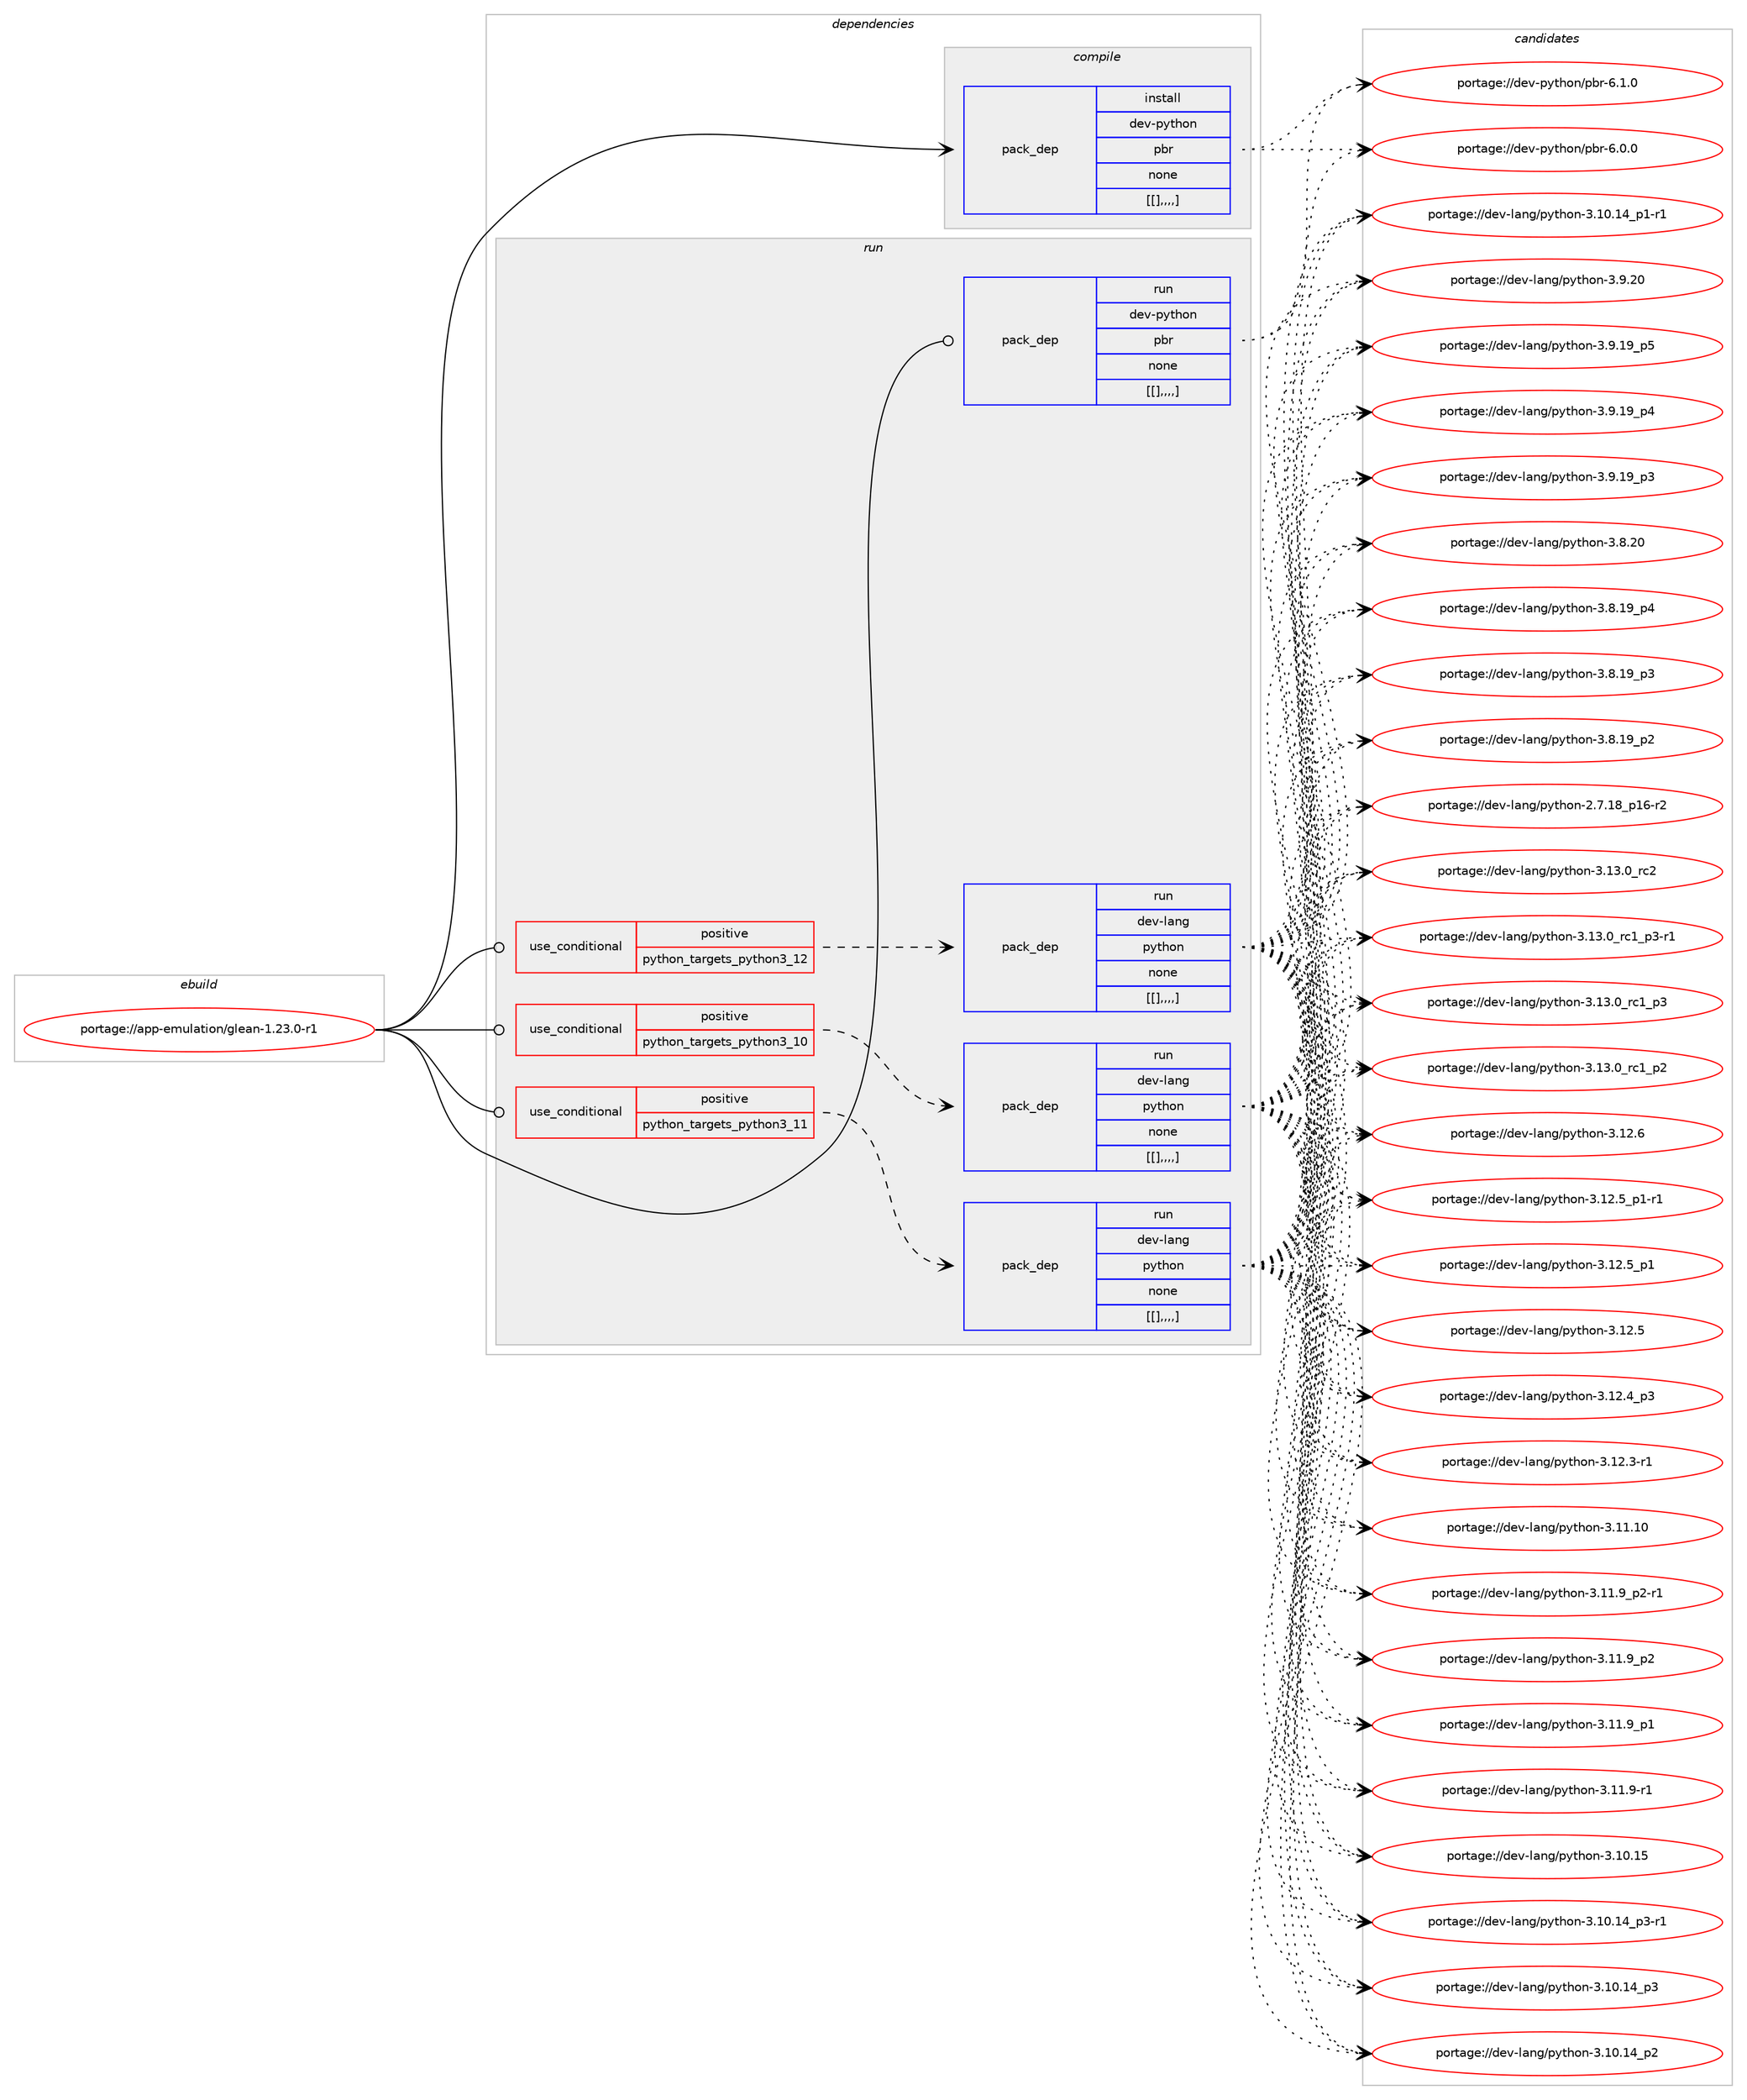 digraph prolog {

# *************
# Graph options
# *************

newrank=true;
concentrate=true;
compound=true;
graph [rankdir=LR,fontname=Helvetica,fontsize=10,ranksep=1.5];#, ranksep=2.5, nodesep=0.2];
edge  [arrowhead=vee];
node  [fontname=Helvetica,fontsize=10];

# **********
# The ebuild
# **********

subgraph cluster_leftcol {
color=gray;
label=<<i>ebuild</i>>;
id [label="portage://app-emulation/glean-1.23.0-r1", color=red, width=4, href="../app-emulation/glean-1.23.0-r1.svg"];
}

# ****************
# The dependencies
# ****************

subgraph cluster_midcol {
color=gray;
label=<<i>dependencies</i>>;
subgraph cluster_compile {
fillcolor="#eeeeee";
style=filled;
label=<<i>compile</i>>;
subgraph pack17999 {
dependency24824 [label=<<TABLE BORDER="0" CELLBORDER="1" CELLSPACING="0" CELLPADDING="4" WIDTH="220"><TR><TD ROWSPAN="6" CELLPADDING="30">pack_dep</TD></TR><TR><TD WIDTH="110">install</TD></TR><TR><TD>dev-python</TD></TR><TR><TD>pbr</TD></TR><TR><TD>none</TD></TR><TR><TD>[[],,,,]</TD></TR></TABLE>>, shape=none, color=blue];
}
id:e -> dependency24824:w [weight=20,style="solid",arrowhead="vee"];
}
subgraph cluster_compileandrun {
fillcolor="#eeeeee";
style=filled;
label=<<i>compile and run</i>>;
}
subgraph cluster_run {
fillcolor="#eeeeee";
style=filled;
label=<<i>run</i>>;
subgraph cond6671 {
dependency24825 [label=<<TABLE BORDER="0" CELLBORDER="1" CELLSPACING="0" CELLPADDING="4"><TR><TD ROWSPAN="3" CELLPADDING="10">use_conditional</TD></TR><TR><TD>positive</TD></TR><TR><TD>python_targets_python3_10</TD></TR></TABLE>>, shape=none, color=red];
subgraph pack18000 {
dependency24826 [label=<<TABLE BORDER="0" CELLBORDER="1" CELLSPACING="0" CELLPADDING="4" WIDTH="220"><TR><TD ROWSPAN="6" CELLPADDING="30">pack_dep</TD></TR><TR><TD WIDTH="110">run</TD></TR><TR><TD>dev-lang</TD></TR><TR><TD>python</TD></TR><TR><TD>none</TD></TR><TR><TD>[[],,,,]</TD></TR></TABLE>>, shape=none, color=blue];
}
dependency24825:e -> dependency24826:w [weight=20,style="dashed",arrowhead="vee"];
}
id:e -> dependency24825:w [weight=20,style="solid",arrowhead="odot"];
subgraph cond6672 {
dependency24827 [label=<<TABLE BORDER="0" CELLBORDER="1" CELLSPACING="0" CELLPADDING="4"><TR><TD ROWSPAN="3" CELLPADDING="10">use_conditional</TD></TR><TR><TD>positive</TD></TR><TR><TD>python_targets_python3_11</TD></TR></TABLE>>, shape=none, color=red];
subgraph pack18001 {
dependency24828 [label=<<TABLE BORDER="0" CELLBORDER="1" CELLSPACING="0" CELLPADDING="4" WIDTH="220"><TR><TD ROWSPAN="6" CELLPADDING="30">pack_dep</TD></TR><TR><TD WIDTH="110">run</TD></TR><TR><TD>dev-lang</TD></TR><TR><TD>python</TD></TR><TR><TD>none</TD></TR><TR><TD>[[],,,,]</TD></TR></TABLE>>, shape=none, color=blue];
}
dependency24827:e -> dependency24828:w [weight=20,style="dashed",arrowhead="vee"];
}
id:e -> dependency24827:w [weight=20,style="solid",arrowhead="odot"];
subgraph cond6673 {
dependency24829 [label=<<TABLE BORDER="0" CELLBORDER="1" CELLSPACING="0" CELLPADDING="4"><TR><TD ROWSPAN="3" CELLPADDING="10">use_conditional</TD></TR><TR><TD>positive</TD></TR><TR><TD>python_targets_python3_12</TD></TR></TABLE>>, shape=none, color=red];
subgraph pack18002 {
dependency24830 [label=<<TABLE BORDER="0" CELLBORDER="1" CELLSPACING="0" CELLPADDING="4" WIDTH="220"><TR><TD ROWSPAN="6" CELLPADDING="30">pack_dep</TD></TR><TR><TD WIDTH="110">run</TD></TR><TR><TD>dev-lang</TD></TR><TR><TD>python</TD></TR><TR><TD>none</TD></TR><TR><TD>[[],,,,]</TD></TR></TABLE>>, shape=none, color=blue];
}
dependency24829:e -> dependency24830:w [weight=20,style="dashed",arrowhead="vee"];
}
id:e -> dependency24829:w [weight=20,style="solid",arrowhead="odot"];
subgraph pack18003 {
dependency24831 [label=<<TABLE BORDER="0" CELLBORDER="1" CELLSPACING="0" CELLPADDING="4" WIDTH="220"><TR><TD ROWSPAN="6" CELLPADDING="30">pack_dep</TD></TR><TR><TD WIDTH="110">run</TD></TR><TR><TD>dev-python</TD></TR><TR><TD>pbr</TD></TR><TR><TD>none</TD></TR><TR><TD>[[],,,,]</TD></TR></TABLE>>, shape=none, color=blue];
}
id:e -> dependency24831:w [weight=20,style="solid",arrowhead="odot"];
}
}

# **************
# The candidates
# **************

subgraph cluster_choices {
rank=same;
color=gray;
label=<<i>candidates</i>>;

subgraph choice17999 {
color=black;
nodesep=1;
choice100101118451121211161041111104711298114455446494648 [label="portage://dev-python/pbr-6.1.0", color=red, width=4,href="../dev-python/pbr-6.1.0.svg"];
choice100101118451121211161041111104711298114455446484648 [label="portage://dev-python/pbr-6.0.0", color=red, width=4,href="../dev-python/pbr-6.0.0.svg"];
dependency24824:e -> choice100101118451121211161041111104711298114455446494648:w [style=dotted,weight="100"];
dependency24824:e -> choice100101118451121211161041111104711298114455446484648:w [style=dotted,weight="100"];
}
subgraph choice18000 {
color=black;
nodesep=1;
choice10010111845108971101034711212111610411111045514649514648951149950 [label="portage://dev-lang/python-3.13.0_rc2", color=red, width=4,href="../dev-lang/python-3.13.0_rc2.svg"];
choice1001011184510897110103471121211161041111104551464951464895114994995112514511449 [label="portage://dev-lang/python-3.13.0_rc1_p3-r1", color=red, width=4,href="../dev-lang/python-3.13.0_rc1_p3-r1.svg"];
choice100101118451089711010347112121116104111110455146495146489511499499511251 [label="portage://dev-lang/python-3.13.0_rc1_p3", color=red, width=4,href="../dev-lang/python-3.13.0_rc1_p3.svg"];
choice100101118451089711010347112121116104111110455146495146489511499499511250 [label="portage://dev-lang/python-3.13.0_rc1_p2", color=red, width=4,href="../dev-lang/python-3.13.0_rc1_p2.svg"];
choice10010111845108971101034711212111610411111045514649504654 [label="portage://dev-lang/python-3.12.6", color=red, width=4,href="../dev-lang/python-3.12.6.svg"];
choice1001011184510897110103471121211161041111104551464950465395112494511449 [label="portage://dev-lang/python-3.12.5_p1-r1", color=red, width=4,href="../dev-lang/python-3.12.5_p1-r1.svg"];
choice100101118451089711010347112121116104111110455146495046539511249 [label="portage://dev-lang/python-3.12.5_p1", color=red, width=4,href="../dev-lang/python-3.12.5_p1.svg"];
choice10010111845108971101034711212111610411111045514649504653 [label="portage://dev-lang/python-3.12.5", color=red, width=4,href="../dev-lang/python-3.12.5.svg"];
choice100101118451089711010347112121116104111110455146495046529511251 [label="portage://dev-lang/python-3.12.4_p3", color=red, width=4,href="../dev-lang/python-3.12.4_p3.svg"];
choice100101118451089711010347112121116104111110455146495046514511449 [label="portage://dev-lang/python-3.12.3-r1", color=red, width=4,href="../dev-lang/python-3.12.3-r1.svg"];
choice1001011184510897110103471121211161041111104551464949464948 [label="portage://dev-lang/python-3.11.10", color=red, width=4,href="../dev-lang/python-3.11.10.svg"];
choice1001011184510897110103471121211161041111104551464949465795112504511449 [label="portage://dev-lang/python-3.11.9_p2-r1", color=red, width=4,href="../dev-lang/python-3.11.9_p2-r1.svg"];
choice100101118451089711010347112121116104111110455146494946579511250 [label="portage://dev-lang/python-3.11.9_p2", color=red, width=4,href="../dev-lang/python-3.11.9_p2.svg"];
choice100101118451089711010347112121116104111110455146494946579511249 [label="portage://dev-lang/python-3.11.9_p1", color=red, width=4,href="../dev-lang/python-3.11.9_p1.svg"];
choice100101118451089711010347112121116104111110455146494946574511449 [label="portage://dev-lang/python-3.11.9-r1", color=red, width=4,href="../dev-lang/python-3.11.9-r1.svg"];
choice1001011184510897110103471121211161041111104551464948464953 [label="portage://dev-lang/python-3.10.15", color=red, width=4,href="../dev-lang/python-3.10.15.svg"];
choice100101118451089711010347112121116104111110455146494846495295112514511449 [label="portage://dev-lang/python-3.10.14_p3-r1", color=red, width=4,href="../dev-lang/python-3.10.14_p3-r1.svg"];
choice10010111845108971101034711212111610411111045514649484649529511251 [label="portage://dev-lang/python-3.10.14_p3", color=red, width=4,href="../dev-lang/python-3.10.14_p3.svg"];
choice10010111845108971101034711212111610411111045514649484649529511250 [label="portage://dev-lang/python-3.10.14_p2", color=red, width=4,href="../dev-lang/python-3.10.14_p2.svg"];
choice100101118451089711010347112121116104111110455146494846495295112494511449 [label="portage://dev-lang/python-3.10.14_p1-r1", color=red, width=4,href="../dev-lang/python-3.10.14_p1-r1.svg"];
choice10010111845108971101034711212111610411111045514657465048 [label="portage://dev-lang/python-3.9.20", color=red, width=4,href="../dev-lang/python-3.9.20.svg"];
choice100101118451089711010347112121116104111110455146574649579511253 [label="portage://dev-lang/python-3.9.19_p5", color=red, width=4,href="../dev-lang/python-3.9.19_p5.svg"];
choice100101118451089711010347112121116104111110455146574649579511252 [label="portage://dev-lang/python-3.9.19_p4", color=red, width=4,href="../dev-lang/python-3.9.19_p4.svg"];
choice100101118451089711010347112121116104111110455146574649579511251 [label="portage://dev-lang/python-3.9.19_p3", color=red, width=4,href="../dev-lang/python-3.9.19_p3.svg"];
choice10010111845108971101034711212111610411111045514656465048 [label="portage://dev-lang/python-3.8.20", color=red, width=4,href="../dev-lang/python-3.8.20.svg"];
choice100101118451089711010347112121116104111110455146564649579511252 [label="portage://dev-lang/python-3.8.19_p4", color=red, width=4,href="../dev-lang/python-3.8.19_p4.svg"];
choice100101118451089711010347112121116104111110455146564649579511251 [label="portage://dev-lang/python-3.8.19_p3", color=red, width=4,href="../dev-lang/python-3.8.19_p3.svg"];
choice100101118451089711010347112121116104111110455146564649579511250 [label="portage://dev-lang/python-3.8.19_p2", color=red, width=4,href="../dev-lang/python-3.8.19_p2.svg"];
choice100101118451089711010347112121116104111110455046554649569511249544511450 [label="portage://dev-lang/python-2.7.18_p16-r2", color=red, width=4,href="../dev-lang/python-2.7.18_p16-r2.svg"];
dependency24826:e -> choice10010111845108971101034711212111610411111045514649514648951149950:w [style=dotted,weight="100"];
dependency24826:e -> choice1001011184510897110103471121211161041111104551464951464895114994995112514511449:w [style=dotted,weight="100"];
dependency24826:e -> choice100101118451089711010347112121116104111110455146495146489511499499511251:w [style=dotted,weight="100"];
dependency24826:e -> choice100101118451089711010347112121116104111110455146495146489511499499511250:w [style=dotted,weight="100"];
dependency24826:e -> choice10010111845108971101034711212111610411111045514649504654:w [style=dotted,weight="100"];
dependency24826:e -> choice1001011184510897110103471121211161041111104551464950465395112494511449:w [style=dotted,weight="100"];
dependency24826:e -> choice100101118451089711010347112121116104111110455146495046539511249:w [style=dotted,weight="100"];
dependency24826:e -> choice10010111845108971101034711212111610411111045514649504653:w [style=dotted,weight="100"];
dependency24826:e -> choice100101118451089711010347112121116104111110455146495046529511251:w [style=dotted,weight="100"];
dependency24826:e -> choice100101118451089711010347112121116104111110455146495046514511449:w [style=dotted,weight="100"];
dependency24826:e -> choice1001011184510897110103471121211161041111104551464949464948:w [style=dotted,weight="100"];
dependency24826:e -> choice1001011184510897110103471121211161041111104551464949465795112504511449:w [style=dotted,weight="100"];
dependency24826:e -> choice100101118451089711010347112121116104111110455146494946579511250:w [style=dotted,weight="100"];
dependency24826:e -> choice100101118451089711010347112121116104111110455146494946579511249:w [style=dotted,weight="100"];
dependency24826:e -> choice100101118451089711010347112121116104111110455146494946574511449:w [style=dotted,weight="100"];
dependency24826:e -> choice1001011184510897110103471121211161041111104551464948464953:w [style=dotted,weight="100"];
dependency24826:e -> choice100101118451089711010347112121116104111110455146494846495295112514511449:w [style=dotted,weight="100"];
dependency24826:e -> choice10010111845108971101034711212111610411111045514649484649529511251:w [style=dotted,weight="100"];
dependency24826:e -> choice10010111845108971101034711212111610411111045514649484649529511250:w [style=dotted,weight="100"];
dependency24826:e -> choice100101118451089711010347112121116104111110455146494846495295112494511449:w [style=dotted,weight="100"];
dependency24826:e -> choice10010111845108971101034711212111610411111045514657465048:w [style=dotted,weight="100"];
dependency24826:e -> choice100101118451089711010347112121116104111110455146574649579511253:w [style=dotted,weight="100"];
dependency24826:e -> choice100101118451089711010347112121116104111110455146574649579511252:w [style=dotted,weight="100"];
dependency24826:e -> choice100101118451089711010347112121116104111110455146574649579511251:w [style=dotted,weight="100"];
dependency24826:e -> choice10010111845108971101034711212111610411111045514656465048:w [style=dotted,weight="100"];
dependency24826:e -> choice100101118451089711010347112121116104111110455146564649579511252:w [style=dotted,weight="100"];
dependency24826:e -> choice100101118451089711010347112121116104111110455146564649579511251:w [style=dotted,weight="100"];
dependency24826:e -> choice100101118451089711010347112121116104111110455146564649579511250:w [style=dotted,weight="100"];
dependency24826:e -> choice100101118451089711010347112121116104111110455046554649569511249544511450:w [style=dotted,weight="100"];
}
subgraph choice18001 {
color=black;
nodesep=1;
choice10010111845108971101034711212111610411111045514649514648951149950 [label="portage://dev-lang/python-3.13.0_rc2", color=red, width=4,href="../dev-lang/python-3.13.0_rc2.svg"];
choice1001011184510897110103471121211161041111104551464951464895114994995112514511449 [label="portage://dev-lang/python-3.13.0_rc1_p3-r1", color=red, width=4,href="../dev-lang/python-3.13.0_rc1_p3-r1.svg"];
choice100101118451089711010347112121116104111110455146495146489511499499511251 [label="portage://dev-lang/python-3.13.0_rc1_p3", color=red, width=4,href="../dev-lang/python-3.13.0_rc1_p3.svg"];
choice100101118451089711010347112121116104111110455146495146489511499499511250 [label="portage://dev-lang/python-3.13.0_rc1_p2", color=red, width=4,href="../dev-lang/python-3.13.0_rc1_p2.svg"];
choice10010111845108971101034711212111610411111045514649504654 [label="portage://dev-lang/python-3.12.6", color=red, width=4,href="../dev-lang/python-3.12.6.svg"];
choice1001011184510897110103471121211161041111104551464950465395112494511449 [label="portage://dev-lang/python-3.12.5_p1-r1", color=red, width=4,href="../dev-lang/python-3.12.5_p1-r1.svg"];
choice100101118451089711010347112121116104111110455146495046539511249 [label="portage://dev-lang/python-3.12.5_p1", color=red, width=4,href="../dev-lang/python-3.12.5_p1.svg"];
choice10010111845108971101034711212111610411111045514649504653 [label="portage://dev-lang/python-3.12.5", color=red, width=4,href="../dev-lang/python-3.12.5.svg"];
choice100101118451089711010347112121116104111110455146495046529511251 [label="portage://dev-lang/python-3.12.4_p3", color=red, width=4,href="../dev-lang/python-3.12.4_p3.svg"];
choice100101118451089711010347112121116104111110455146495046514511449 [label="portage://dev-lang/python-3.12.3-r1", color=red, width=4,href="../dev-lang/python-3.12.3-r1.svg"];
choice1001011184510897110103471121211161041111104551464949464948 [label="portage://dev-lang/python-3.11.10", color=red, width=4,href="../dev-lang/python-3.11.10.svg"];
choice1001011184510897110103471121211161041111104551464949465795112504511449 [label="portage://dev-lang/python-3.11.9_p2-r1", color=red, width=4,href="../dev-lang/python-3.11.9_p2-r1.svg"];
choice100101118451089711010347112121116104111110455146494946579511250 [label="portage://dev-lang/python-3.11.9_p2", color=red, width=4,href="../dev-lang/python-3.11.9_p2.svg"];
choice100101118451089711010347112121116104111110455146494946579511249 [label="portage://dev-lang/python-3.11.9_p1", color=red, width=4,href="../dev-lang/python-3.11.9_p1.svg"];
choice100101118451089711010347112121116104111110455146494946574511449 [label="portage://dev-lang/python-3.11.9-r1", color=red, width=4,href="../dev-lang/python-3.11.9-r1.svg"];
choice1001011184510897110103471121211161041111104551464948464953 [label="portage://dev-lang/python-3.10.15", color=red, width=4,href="../dev-lang/python-3.10.15.svg"];
choice100101118451089711010347112121116104111110455146494846495295112514511449 [label="portage://dev-lang/python-3.10.14_p3-r1", color=red, width=4,href="../dev-lang/python-3.10.14_p3-r1.svg"];
choice10010111845108971101034711212111610411111045514649484649529511251 [label="portage://dev-lang/python-3.10.14_p3", color=red, width=4,href="../dev-lang/python-3.10.14_p3.svg"];
choice10010111845108971101034711212111610411111045514649484649529511250 [label="portage://dev-lang/python-3.10.14_p2", color=red, width=4,href="../dev-lang/python-3.10.14_p2.svg"];
choice100101118451089711010347112121116104111110455146494846495295112494511449 [label="portage://dev-lang/python-3.10.14_p1-r1", color=red, width=4,href="../dev-lang/python-3.10.14_p1-r1.svg"];
choice10010111845108971101034711212111610411111045514657465048 [label="portage://dev-lang/python-3.9.20", color=red, width=4,href="../dev-lang/python-3.9.20.svg"];
choice100101118451089711010347112121116104111110455146574649579511253 [label="portage://dev-lang/python-3.9.19_p5", color=red, width=4,href="../dev-lang/python-3.9.19_p5.svg"];
choice100101118451089711010347112121116104111110455146574649579511252 [label="portage://dev-lang/python-3.9.19_p4", color=red, width=4,href="../dev-lang/python-3.9.19_p4.svg"];
choice100101118451089711010347112121116104111110455146574649579511251 [label="portage://dev-lang/python-3.9.19_p3", color=red, width=4,href="../dev-lang/python-3.9.19_p3.svg"];
choice10010111845108971101034711212111610411111045514656465048 [label="portage://dev-lang/python-3.8.20", color=red, width=4,href="../dev-lang/python-3.8.20.svg"];
choice100101118451089711010347112121116104111110455146564649579511252 [label="portage://dev-lang/python-3.8.19_p4", color=red, width=4,href="../dev-lang/python-3.8.19_p4.svg"];
choice100101118451089711010347112121116104111110455146564649579511251 [label="portage://dev-lang/python-3.8.19_p3", color=red, width=4,href="../dev-lang/python-3.8.19_p3.svg"];
choice100101118451089711010347112121116104111110455146564649579511250 [label="portage://dev-lang/python-3.8.19_p2", color=red, width=4,href="../dev-lang/python-3.8.19_p2.svg"];
choice100101118451089711010347112121116104111110455046554649569511249544511450 [label="portage://dev-lang/python-2.7.18_p16-r2", color=red, width=4,href="../dev-lang/python-2.7.18_p16-r2.svg"];
dependency24828:e -> choice10010111845108971101034711212111610411111045514649514648951149950:w [style=dotted,weight="100"];
dependency24828:e -> choice1001011184510897110103471121211161041111104551464951464895114994995112514511449:w [style=dotted,weight="100"];
dependency24828:e -> choice100101118451089711010347112121116104111110455146495146489511499499511251:w [style=dotted,weight="100"];
dependency24828:e -> choice100101118451089711010347112121116104111110455146495146489511499499511250:w [style=dotted,weight="100"];
dependency24828:e -> choice10010111845108971101034711212111610411111045514649504654:w [style=dotted,weight="100"];
dependency24828:e -> choice1001011184510897110103471121211161041111104551464950465395112494511449:w [style=dotted,weight="100"];
dependency24828:e -> choice100101118451089711010347112121116104111110455146495046539511249:w [style=dotted,weight="100"];
dependency24828:e -> choice10010111845108971101034711212111610411111045514649504653:w [style=dotted,weight="100"];
dependency24828:e -> choice100101118451089711010347112121116104111110455146495046529511251:w [style=dotted,weight="100"];
dependency24828:e -> choice100101118451089711010347112121116104111110455146495046514511449:w [style=dotted,weight="100"];
dependency24828:e -> choice1001011184510897110103471121211161041111104551464949464948:w [style=dotted,weight="100"];
dependency24828:e -> choice1001011184510897110103471121211161041111104551464949465795112504511449:w [style=dotted,weight="100"];
dependency24828:e -> choice100101118451089711010347112121116104111110455146494946579511250:w [style=dotted,weight="100"];
dependency24828:e -> choice100101118451089711010347112121116104111110455146494946579511249:w [style=dotted,weight="100"];
dependency24828:e -> choice100101118451089711010347112121116104111110455146494946574511449:w [style=dotted,weight="100"];
dependency24828:e -> choice1001011184510897110103471121211161041111104551464948464953:w [style=dotted,weight="100"];
dependency24828:e -> choice100101118451089711010347112121116104111110455146494846495295112514511449:w [style=dotted,weight="100"];
dependency24828:e -> choice10010111845108971101034711212111610411111045514649484649529511251:w [style=dotted,weight="100"];
dependency24828:e -> choice10010111845108971101034711212111610411111045514649484649529511250:w [style=dotted,weight="100"];
dependency24828:e -> choice100101118451089711010347112121116104111110455146494846495295112494511449:w [style=dotted,weight="100"];
dependency24828:e -> choice10010111845108971101034711212111610411111045514657465048:w [style=dotted,weight="100"];
dependency24828:e -> choice100101118451089711010347112121116104111110455146574649579511253:w [style=dotted,weight="100"];
dependency24828:e -> choice100101118451089711010347112121116104111110455146574649579511252:w [style=dotted,weight="100"];
dependency24828:e -> choice100101118451089711010347112121116104111110455146574649579511251:w [style=dotted,weight="100"];
dependency24828:e -> choice10010111845108971101034711212111610411111045514656465048:w [style=dotted,weight="100"];
dependency24828:e -> choice100101118451089711010347112121116104111110455146564649579511252:w [style=dotted,weight="100"];
dependency24828:e -> choice100101118451089711010347112121116104111110455146564649579511251:w [style=dotted,weight="100"];
dependency24828:e -> choice100101118451089711010347112121116104111110455146564649579511250:w [style=dotted,weight="100"];
dependency24828:e -> choice100101118451089711010347112121116104111110455046554649569511249544511450:w [style=dotted,weight="100"];
}
subgraph choice18002 {
color=black;
nodesep=1;
choice10010111845108971101034711212111610411111045514649514648951149950 [label="portage://dev-lang/python-3.13.0_rc2", color=red, width=4,href="../dev-lang/python-3.13.0_rc2.svg"];
choice1001011184510897110103471121211161041111104551464951464895114994995112514511449 [label="portage://dev-lang/python-3.13.0_rc1_p3-r1", color=red, width=4,href="../dev-lang/python-3.13.0_rc1_p3-r1.svg"];
choice100101118451089711010347112121116104111110455146495146489511499499511251 [label="portage://dev-lang/python-3.13.0_rc1_p3", color=red, width=4,href="../dev-lang/python-3.13.0_rc1_p3.svg"];
choice100101118451089711010347112121116104111110455146495146489511499499511250 [label="portage://dev-lang/python-3.13.0_rc1_p2", color=red, width=4,href="../dev-lang/python-3.13.0_rc1_p2.svg"];
choice10010111845108971101034711212111610411111045514649504654 [label="portage://dev-lang/python-3.12.6", color=red, width=4,href="../dev-lang/python-3.12.6.svg"];
choice1001011184510897110103471121211161041111104551464950465395112494511449 [label="portage://dev-lang/python-3.12.5_p1-r1", color=red, width=4,href="../dev-lang/python-3.12.5_p1-r1.svg"];
choice100101118451089711010347112121116104111110455146495046539511249 [label="portage://dev-lang/python-3.12.5_p1", color=red, width=4,href="../dev-lang/python-3.12.5_p1.svg"];
choice10010111845108971101034711212111610411111045514649504653 [label="portage://dev-lang/python-3.12.5", color=red, width=4,href="../dev-lang/python-3.12.5.svg"];
choice100101118451089711010347112121116104111110455146495046529511251 [label="portage://dev-lang/python-3.12.4_p3", color=red, width=4,href="../dev-lang/python-3.12.4_p3.svg"];
choice100101118451089711010347112121116104111110455146495046514511449 [label="portage://dev-lang/python-3.12.3-r1", color=red, width=4,href="../dev-lang/python-3.12.3-r1.svg"];
choice1001011184510897110103471121211161041111104551464949464948 [label="portage://dev-lang/python-3.11.10", color=red, width=4,href="../dev-lang/python-3.11.10.svg"];
choice1001011184510897110103471121211161041111104551464949465795112504511449 [label="portage://dev-lang/python-3.11.9_p2-r1", color=red, width=4,href="../dev-lang/python-3.11.9_p2-r1.svg"];
choice100101118451089711010347112121116104111110455146494946579511250 [label="portage://dev-lang/python-3.11.9_p2", color=red, width=4,href="../dev-lang/python-3.11.9_p2.svg"];
choice100101118451089711010347112121116104111110455146494946579511249 [label="portage://dev-lang/python-3.11.9_p1", color=red, width=4,href="../dev-lang/python-3.11.9_p1.svg"];
choice100101118451089711010347112121116104111110455146494946574511449 [label="portage://dev-lang/python-3.11.9-r1", color=red, width=4,href="../dev-lang/python-3.11.9-r1.svg"];
choice1001011184510897110103471121211161041111104551464948464953 [label="portage://dev-lang/python-3.10.15", color=red, width=4,href="../dev-lang/python-3.10.15.svg"];
choice100101118451089711010347112121116104111110455146494846495295112514511449 [label="portage://dev-lang/python-3.10.14_p3-r1", color=red, width=4,href="../dev-lang/python-3.10.14_p3-r1.svg"];
choice10010111845108971101034711212111610411111045514649484649529511251 [label="portage://dev-lang/python-3.10.14_p3", color=red, width=4,href="../dev-lang/python-3.10.14_p3.svg"];
choice10010111845108971101034711212111610411111045514649484649529511250 [label="portage://dev-lang/python-3.10.14_p2", color=red, width=4,href="../dev-lang/python-3.10.14_p2.svg"];
choice100101118451089711010347112121116104111110455146494846495295112494511449 [label="portage://dev-lang/python-3.10.14_p1-r1", color=red, width=4,href="../dev-lang/python-3.10.14_p1-r1.svg"];
choice10010111845108971101034711212111610411111045514657465048 [label="portage://dev-lang/python-3.9.20", color=red, width=4,href="../dev-lang/python-3.9.20.svg"];
choice100101118451089711010347112121116104111110455146574649579511253 [label="portage://dev-lang/python-3.9.19_p5", color=red, width=4,href="../dev-lang/python-3.9.19_p5.svg"];
choice100101118451089711010347112121116104111110455146574649579511252 [label="portage://dev-lang/python-3.9.19_p4", color=red, width=4,href="../dev-lang/python-3.9.19_p4.svg"];
choice100101118451089711010347112121116104111110455146574649579511251 [label="portage://dev-lang/python-3.9.19_p3", color=red, width=4,href="../dev-lang/python-3.9.19_p3.svg"];
choice10010111845108971101034711212111610411111045514656465048 [label="portage://dev-lang/python-3.8.20", color=red, width=4,href="../dev-lang/python-3.8.20.svg"];
choice100101118451089711010347112121116104111110455146564649579511252 [label="portage://dev-lang/python-3.8.19_p4", color=red, width=4,href="../dev-lang/python-3.8.19_p4.svg"];
choice100101118451089711010347112121116104111110455146564649579511251 [label="portage://dev-lang/python-3.8.19_p3", color=red, width=4,href="../dev-lang/python-3.8.19_p3.svg"];
choice100101118451089711010347112121116104111110455146564649579511250 [label="portage://dev-lang/python-3.8.19_p2", color=red, width=4,href="../dev-lang/python-3.8.19_p2.svg"];
choice100101118451089711010347112121116104111110455046554649569511249544511450 [label="portage://dev-lang/python-2.7.18_p16-r2", color=red, width=4,href="../dev-lang/python-2.7.18_p16-r2.svg"];
dependency24830:e -> choice10010111845108971101034711212111610411111045514649514648951149950:w [style=dotted,weight="100"];
dependency24830:e -> choice1001011184510897110103471121211161041111104551464951464895114994995112514511449:w [style=dotted,weight="100"];
dependency24830:e -> choice100101118451089711010347112121116104111110455146495146489511499499511251:w [style=dotted,weight="100"];
dependency24830:e -> choice100101118451089711010347112121116104111110455146495146489511499499511250:w [style=dotted,weight="100"];
dependency24830:e -> choice10010111845108971101034711212111610411111045514649504654:w [style=dotted,weight="100"];
dependency24830:e -> choice1001011184510897110103471121211161041111104551464950465395112494511449:w [style=dotted,weight="100"];
dependency24830:e -> choice100101118451089711010347112121116104111110455146495046539511249:w [style=dotted,weight="100"];
dependency24830:e -> choice10010111845108971101034711212111610411111045514649504653:w [style=dotted,weight="100"];
dependency24830:e -> choice100101118451089711010347112121116104111110455146495046529511251:w [style=dotted,weight="100"];
dependency24830:e -> choice100101118451089711010347112121116104111110455146495046514511449:w [style=dotted,weight="100"];
dependency24830:e -> choice1001011184510897110103471121211161041111104551464949464948:w [style=dotted,weight="100"];
dependency24830:e -> choice1001011184510897110103471121211161041111104551464949465795112504511449:w [style=dotted,weight="100"];
dependency24830:e -> choice100101118451089711010347112121116104111110455146494946579511250:w [style=dotted,weight="100"];
dependency24830:e -> choice100101118451089711010347112121116104111110455146494946579511249:w [style=dotted,weight="100"];
dependency24830:e -> choice100101118451089711010347112121116104111110455146494946574511449:w [style=dotted,weight="100"];
dependency24830:e -> choice1001011184510897110103471121211161041111104551464948464953:w [style=dotted,weight="100"];
dependency24830:e -> choice100101118451089711010347112121116104111110455146494846495295112514511449:w [style=dotted,weight="100"];
dependency24830:e -> choice10010111845108971101034711212111610411111045514649484649529511251:w [style=dotted,weight="100"];
dependency24830:e -> choice10010111845108971101034711212111610411111045514649484649529511250:w [style=dotted,weight="100"];
dependency24830:e -> choice100101118451089711010347112121116104111110455146494846495295112494511449:w [style=dotted,weight="100"];
dependency24830:e -> choice10010111845108971101034711212111610411111045514657465048:w [style=dotted,weight="100"];
dependency24830:e -> choice100101118451089711010347112121116104111110455146574649579511253:w [style=dotted,weight="100"];
dependency24830:e -> choice100101118451089711010347112121116104111110455146574649579511252:w [style=dotted,weight="100"];
dependency24830:e -> choice100101118451089711010347112121116104111110455146574649579511251:w [style=dotted,weight="100"];
dependency24830:e -> choice10010111845108971101034711212111610411111045514656465048:w [style=dotted,weight="100"];
dependency24830:e -> choice100101118451089711010347112121116104111110455146564649579511252:w [style=dotted,weight="100"];
dependency24830:e -> choice100101118451089711010347112121116104111110455146564649579511251:w [style=dotted,weight="100"];
dependency24830:e -> choice100101118451089711010347112121116104111110455146564649579511250:w [style=dotted,weight="100"];
dependency24830:e -> choice100101118451089711010347112121116104111110455046554649569511249544511450:w [style=dotted,weight="100"];
}
subgraph choice18003 {
color=black;
nodesep=1;
choice100101118451121211161041111104711298114455446494648 [label="portage://dev-python/pbr-6.1.0", color=red, width=4,href="../dev-python/pbr-6.1.0.svg"];
choice100101118451121211161041111104711298114455446484648 [label="portage://dev-python/pbr-6.0.0", color=red, width=4,href="../dev-python/pbr-6.0.0.svg"];
dependency24831:e -> choice100101118451121211161041111104711298114455446494648:w [style=dotted,weight="100"];
dependency24831:e -> choice100101118451121211161041111104711298114455446484648:w [style=dotted,weight="100"];
}
}

}
